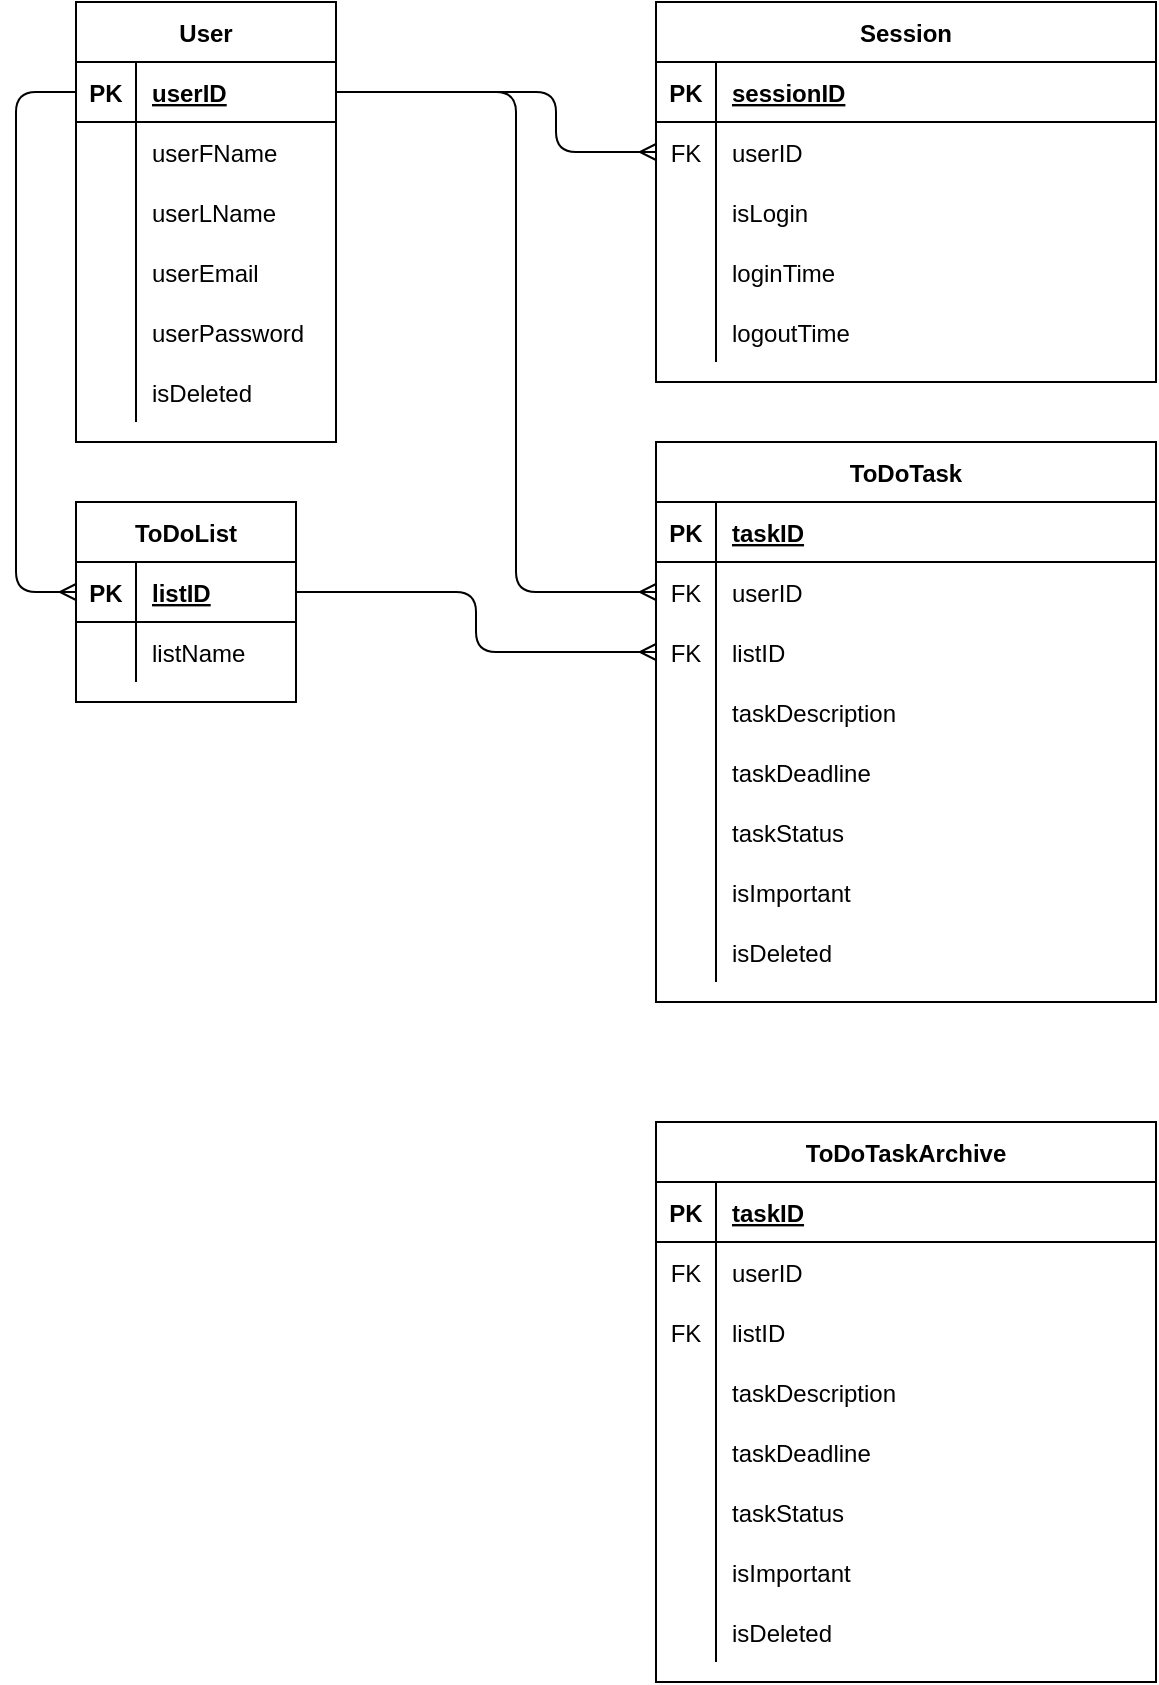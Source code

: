 <mxfile version="16.5.6" type="device"><diagram id="R2lEEEUBdFMjLlhIrx00" name="Page-1"><mxGraphModel dx="1977" dy="887" grid="1" gridSize="10" guides="1" tooltips="1" connect="1" arrows="1" fold="1" page="1" pageScale="1" pageWidth="850" pageHeight="1100" math="0" shadow="0" extFonts="Permanent Marker^https://fonts.googleapis.com/css?family=Permanent+Marker"><root><mxCell id="0"/><mxCell id="1" parent="0"/><mxCell id="C-vyLk0tnHw3VtMMgP7b-23" value="User" style="shape=table;startSize=30;container=1;collapsible=1;childLayout=tableLayout;fixedRows=1;rowLines=0;fontStyle=1;align=center;resizeLast=1;" parent="1" vertex="1"><mxGeometry x="110" y="80" width="130" height="220" as="geometry"/></mxCell><mxCell id="C-vyLk0tnHw3VtMMgP7b-24" value="" style="shape=partialRectangle;collapsible=0;dropTarget=0;pointerEvents=0;fillColor=none;points=[[0,0.5],[1,0.5]];portConstraint=eastwest;top=0;left=0;right=0;bottom=1;" parent="C-vyLk0tnHw3VtMMgP7b-23" vertex="1"><mxGeometry y="30" width="130" height="30" as="geometry"/></mxCell><mxCell id="C-vyLk0tnHw3VtMMgP7b-25" value="PK" style="shape=partialRectangle;overflow=hidden;connectable=0;fillColor=none;top=0;left=0;bottom=0;right=0;fontStyle=1;" parent="C-vyLk0tnHw3VtMMgP7b-24" vertex="1"><mxGeometry width="30" height="30" as="geometry"><mxRectangle width="30" height="30" as="alternateBounds"/></mxGeometry></mxCell><mxCell id="C-vyLk0tnHw3VtMMgP7b-26" value="userID" style="shape=partialRectangle;overflow=hidden;connectable=0;fillColor=none;top=0;left=0;bottom=0;right=0;align=left;spacingLeft=6;fontStyle=5;" parent="C-vyLk0tnHw3VtMMgP7b-24" vertex="1"><mxGeometry x="30" width="100" height="30" as="geometry"><mxRectangle width="100" height="30" as="alternateBounds"/></mxGeometry></mxCell><mxCell id="C-vyLk0tnHw3VtMMgP7b-27" value="" style="shape=partialRectangle;collapsible=0;dropTarget=0;pointerEvents=0;fillColor=none;points=[[0,0.5],[1,0.5]];portConstraint=eastwest;top=0;left=0;right=0;bottom=0;" parent="C-vyLk0tnHw3VtMMgP7b-23" vertex="1"><mxGeometry y="60" width="130" height="30" as="geometry"/></mxCell><mxCell id="C-vyLk0tnHw3VtMMgP7b-28" value="" style="shape=partialRectangle;overflow=hidden;connectable=0;fillColor=none;top=0;left=0;bottom=0;right=0;" parent="C-vyLk0tnHw3VtMMgP7b-27" vertex="1"><mxGeometry width="30" height="30" as="geometry"><mxRectangle width="30" height="30" as="alternateBounds"/></mxGeometry></mxCell><mxCell id="C-vyLk0tnHw3VtMMgP7b-29" value="userFName" style="shape=partialRectangle;overflow=hidden;connectable=0;fillColor=none;top=0;left=0;bottom=0;right=0;align=left;spacingLeft=6;" parent="C-vyLk0tnHw3VtMMgP7b-27" vertex="1"><mxGeometry x="30" width="100" height="30" as="geometry"><mxRectangle width="100" height="30" as="alternateBounds"/></mxGeometry></mxCell><mxCell id="SjHSkDhkNUhgwB8dkBwA-14" value="" style="shape=partialRectangle;collapsible=0;dropTarget=0;pointerEvents=0;fillColor=none;points=[[0,0.5],[1,0.5]];portConstraint=eastwest;top=0;left=0;right=0;bottom=0;" parent="C-vyLk0tnHw3VtMMgP7b-23" vertex="1"><mxGeometry y="90" width="130" height="30" as="geometry"/></mxCell><mxCell id="SjHSkDhkNUhgwB8dkBwA-15" value="" style="shape=partialRectangle;overflow=hidden;connectable=0;fillColor=none;top=0;left=0;bottom=0;right=0;" parent="SjHSkDhkNUhgwB8dkBwA-14" vertex="1"><mxGeometry width="30" height="30" as="geometry"><mxRectangle width="30" height="30" as="alternateBounds"/></mxGeometry></mxCell><mxCell id="SjHSkDhkNUhgwB8dkBwA-16" value="userLName" style="shape=partialRectangle;overflow=hidden;connectable=0;fillColor=none;top=0;left=0;bottom=0;right=0;align=left;spacingLeft=6;" parent="SjHSkDhkNUhgwB8dkBwA-14" vertex="1"><mxGeometry x="30" width="100" height="30" as="geometry"><mxRectangle width="100" height="30" as="alternateBounds"/></mxGeometry></mxCell><mxCell id="SjHSkDhkNUhgwB8dkBwA-8" value="" style="shape=partialRectangle;collapsible=0;dropTarget=0;pointerEvents=0;fillColor=none;points=[[0,0.5],[1,0.5]];portConstraint=eastwest;top=0;left=0;right=0;bottom=0;" parent="C-vyLk0tnHw3VtMMgP7b-23" vertex="1"><mxGeometry y="120" width="130" height="30" as="geometry"/></mxCell><mxCell id="SjHSkDhkNUhgwB8dkBwA-9" value="" style="shape=partialRectangle;overflow=hidden;connectable=0;fillColor=none;top=0;left=0;bottom=0;right=0;" parent="SjHSkDhkNUhgwB8dkBwA-8" vertex="1"><mxGeometry width="30" height="30" as="geometry"><mxRectangle width="30" height="30" as="alternateBounds"/></mxGeometry></mxCell><mxCell id="SjHSkDhkNUhgwB8dkBwA-10" value="userEmail" style="shape=partialRectangle;overflow=hidden;connectable=0;fillColor=none;top=0;left=0;bottom=0;right=0;align=left;spacingLeft=6;" parent="SjHSkDhkNUhgwB8dkBwA-8" vertex="1"><mxGeometry x="30" width="100" height="30" as="geometry"><mxRectangle width="100" height="30" as="alternateBounds"/></mxGeometry></mxCell><mxCell id="SjHSkDhkNUhgwB8dkBwA-11" value="" style="shape=partialRectangle;collapsible=0;dropTarget=0;pointerEvents=0;fillColor=none;points=[[0,0.5],[1,0.5]];portConstraint=eastwest;top=0;left=0;right=0;bottom=0;" parent="C-vyLk0tnHw3VtMMgP7b-23" vertex="1"><mxGeometry y="150" width="130" height="30" as="geometry"/></mxCell><mxCell id="SjHSkDhkNUhgwB8dkBwA-12" value="" style="shape=partialRectangle;overflow=hidden;connectable=0;fillColor=none;top=0;left=0;bottom=0;right=0;" parent="SjHSkDhkNUhgwB8dkBwA-11" vertex="1"><mxGeometry width="30" height="30" as="geometry"><mxRectangle width="30" height="30" as="alternateBounds"/></mxGeometry></mxCell><mxCell id="SjHSkDhkNUhgwB8dkBwA-13" value="userPassword" style="shape=partialRectangle;overflow=hidden;connectable=0;fillColor=none;top=0;left=0;bottom=0;right=0;align=left;spacingLeft=6;" parent="SjHSkDhkNUhgwB8dkBwA-11" vertex="1"><mxGeometry x="30" width="100" height="30" as="geometry"><mxRectangle width="100" height="30" as="alternateBounds"/></mxGeometry></mxCell><mxCell id="SjHSkDhkNUhgwB8dkBwA-23" value="" style="shape=partialRectangle;collapsible=0;dropTarget=0;pointerEvents=0;fillColor=none;points=[[0,0.5],[1,0.5]];portConstraint=eastwest;top=0;left=0;right=0;bottom=0;" parent="C-vyLk0tnHw3VtMMgP7b-23" vertex="1"><mxGeometry y="180" width="130" height="30" as="geometry"/></mxCell><mxCell id="SjHSkDhkNUhgwB8dkBwA-24" value="" style="shape=partialRectangle;overflow=hidden;connectable=0;fillColor=none;top=0;left=0;bottom=0;right=0;" parent="SjHSkDhkNUhgwB8dkBwA-23" vertex="1"><mxGeometry width="30" height="30" as="geometry"><mxRectangle width="30" height="30" as="alternateBounds"/></mxGeometry></mxCell><mxCell id="SjHSkDhkNUhgwB8dkBwA-25" value="isDeleted" style="shape=partialRectangle;overflow=hidden;connectable=0;fillColor=none;top=0;left=0;bottom=0;right=0;align=left;spacingLeft=6;" parent="SjHSkDhkNUhgwB8dkBwA-23" vertex="1"><mxGeometry x="30" width="100" height="30" as="geometry"><mxRectangle width="100" height="30" as="alternateBounds"/></mxGeometry></mxCell><mxCell id="SjHSkDhkNUhgwB8dkBwA-26" value="ToDoTask" style="shape=table;startSize=30;container=1;collapsible=1;childLayout=tableLayout;fixedRows=1;rowLines=0;fontStyle=1;align=center;resizeLast=1;" parent="1" vertex="1"><mxGeometry x="400" y="300" width="250" height="280" as="geometry"/></mxCell><mxCell id="SjHSkDhkNUhgwB8dkBwA-27" value="" style="shape=partialRectangle;collapsible=0;dropTarget=0;pointerEvents=0;fillColor=none;points=[[0,0.5],[1,0.5]];portConstraint=eastwest;top=0;left=0;right=0;bottom=1;" parent="SjHSkDhkNUhgwB8dkBwA-26" vertex="1"><mxGeometry y="30" width="250" height="30" as="geometry"/></mxCell><mxCell id="SjHSkDhkNUhgwB8dkBwA-28" value="PK" style="shape=partialRectangle;overflow=hidden;connectable=0;fillColor=none;top=0;left=0;bottom=0;right=0;fontStyle=1;" parent="SjHSkDhkNUhgwB8dkBwA-27" vertex="1"><mxGeometry width="30" height="30" as="geometry"><mxRectangle width="30" height="30" as="alternateBounds"/></mxGeometry></mxCell><mxCell id="SjHSkDhkNUhgwB8dkBwA-29" value="taskID" style="shape=partialRectangle;overflow=hidden;connectable=0;fillColor=none;top=0;left=0;bottom=0;right=0;align=left;spacingLeft=6;fontStyle=5;" parent="SjHSkDhkNUhgwB8dkBwA-27" vertex="1"><mxGeometry x="30" width="220" height="30" as="geometry"><mxRectangle width="220" height="30" as="alternateBounds"/></mxGeometry></mxCell><mxCell id="SjHSkDhkNUhgwB8dkBwA-64" value="" style="shape=partialRectangle;collapsible=0;dropTarget=0;pointerEvents=0;fillColor=none;points=[[0,0.5],[1,0.5]];portConstraint=eastwest;top=0;left=0;right=0;bottom=0;" parent="SjHSkDhkNUhgwB8dkBwA-26" vertex="1"><mxGeometry y="60" width="250" height="30" as="geometry"/></mxCell><mxCell id="SjHSkDhkNUhgwB8dkBwA-65" value="FK" style="shape=partialRectangle;overflow=hidden;connectable=0;fillColor=none;top=0;left=0;bottom=0;right=0;" parent="SjHSkDhkNUhgwB8dkBwA-64" vertex="1"><mxGeometry width="30" height="30" as="geometry"><mxRectangle width="30" height="30" as="alternateBounds"/></mxGeometry></mxCell><mxCell id="SjHSkDhkNUhgwB8dkBwA-66" value="userID" style="shape=partialRectangle;overflow=hidden;connectable=0;fillColor=none;top=0;left=0;bottom=0;right=0;align=left;spacingLeft=6;" parent="SjHSkDhkNUhgwB8dkBwA-64" vertex="1"><mxGeometry x="30" width="220" height="30" as="geometry"><mxRectangle width="220" height="30" as="alternateBounds"/></mxGeometry></mxCell><mxCell id="SjHSkDhkNUhgwB8dkBwA-39" value="" style="shape=partialRectangle;collapsible=0;dropTarget=0;pointerEvents=0;fillColor=none;points=[[0,0.5],[1,0.5]];portConstraint=eastwest;top=0;left=0;right=0;bottom=0;" parent="SjHSkDhkNUhgwB8dkBwA-26" vertex="1"><mxGeometry y="90" width="250" height="30" as="geometry"/></mxCell><mxCell id="SjHSkDhkNUhgwB8dkBwA-40" value="FK" style="shape=partialRectangle;overflow=hidden;connectable=0;fillColor=none;top=0;left=0;bottom=0;right=0;" parent="SjHSkDhkNUhgwB8dkBwA-39" vertex="1"><mxGeometry width="30" height="30" as="geometry"><mxRectangle width="30" height="30" as="alternateBounds"/></mxGeometry></mxCell><mxCell id="SjHSkDhkNUhgwB8dkBwA-41" value="listID" style="shape=partialRectangle;overflow=hidden;connectable=0;fillColor=none;top=0;left=0;bottom=0;right=0;align=left;spacingLeft=6;" parent="SjHSkDhkNUhgwB8dkBwA-39" vertex="1"><mxGeometry x="30" width="220" height="30" as="geometry"><mxRectangle width="220" height="30" as="alternateBounds"/></mxGeometry></mxCell><mxCell id="SjHSkDhkNUhgwB8dkBwA-30" value="" style="shape=partialRectangle;collapsible=0;dropTarget=0;pointerEvents=0;fillColor=none;points=[[0,0.5],[1,0.5]];portConstraint=eastwest;top=0;left=0;right=0;bottom=0;" parent="SjHSkDhkNUhgwB8dkBwA-26" vertex="1"><mxGeometry y="120" width="250" height="30" as="geometry"/></mxCell><mxCell id="SjHSkDhkNUhgwB8dkBwA-31" value="" style="shape=partialRectangle;overflow=hidden;connectable=0;fillColor=none;top=0;left=0;bottom=0;right=0;" parent="SjHSkDhkNUhgwB8dkBwA-30" vertex="1"><mxGeometry width="30" height="30" as="geometry"><mxRectangle width="30" height="30" as="alternateBounds"/></mxGeometry></mxCell><mxCell id="SjHSkDhkNUhgwB8dkBwA-32" value="taskDescription" style="shape=partialRectangle;overflow=hidden;connectable=0;fillColor=none;top=0;left=0;bottom=0;right=0;align=left;spacingLeft=6;" parent="SjHSkDhkNUhgwB8dkBwA-30" vertex="1"><mxGeometry x="30" width="220" height="30" as="geometry"><mxRectangle width="220" height="30" as="alternateBounds"/></mxGeometry></mxCell><mxCell id="SjHSkDhkNUhgwB8dkBwA-33" value="" style="shape=partialRectangle;collapsible=0;dropTarget=0;pointerEvents=0;fillColor=none;points=[[0,0.5],[1,0.5]];portConstraint=eastwest;top=0;left=0;right=0;bottom=0;" parent="SjHSkDhkNUhgwB8dkBwA-26" vertex="1"><mxGeometry y="150" width="250" height="30" as="geometry"/></mxCell><mxCell id="SjHSkDhkNUhgwB8dkBwA-34" value="" style="shape=partialRectangle;overflow=hidden;connectable=0;fillColor=none;top=0;left=0;bottom=0;right=0;" parent="SjHSkDhkNUhgwB8dkBwA-33" vertex="1"><mxGeometry width="30" height="30" as="geometry"><mxRectangle width="30" height="30" as="alternateBounds"/></mxGeometry></mxCell><mxCell id="SjHSkDhkNUhgwB8dkBwA-35" value="taskDeadline" style="shape=partialRectangle;overflow=hidden;connectable=0;fillColor=none;top=0;left=0;bottom=0;right=0;align=left;spacingLeft=6;" parent="SjHSkDhkNUhgwB8dkBwA-33" vertex="1"><mxGeometry x="30" width="220" height="30" as="geometry"><mxRectangle width="220" height="30" as="alternateBounds"/></mxGeometry></mxCell><mxCell id="SjHSkDhkNUhgwB8dkBwA-42" value="" style="shape=partialRectangle;collapsible=0;dropTarget=0;pointerEvents=0;fillColor=none;points=[[0,0.5],[1,0.5]];portConstraint=eastwest;top=0;left=0;right=0;bottom=0;" parent="SjHSkDhkNUhgwB8dkBwA-26" vertex="1"><mxGeometry y="180" width="250" height="30" as="geometry"/></mxCell><mxCell id="SjHSkDhkNUhgwB8dkBwA-43" value="" style="shape=partialRectangle;overflow=hidden;connectable=0;fillColor=none;top=0;left=0;bottom=0;right=0;" parent="SjHSkDhkNUhgwB8dkBwA-42" vertex="1"><mxGeometry width="30" height="30" as="geometry"><mxRectangle width="30" height="30" as="alternateBounds"/></mxGeometry></mxCell><mxCell id="SjHSkDhkNUhgwB8dkBwA-44" value="taskStatus" style="shape=partialRectangle;overflow=hidden;connectable=0;fillColor=none;top=0;left=0;bottom=0;right=0;align=left;spacingLeft=6;" parent="SjHSkDhkNUhgwB8dkBwA-42" vertex="1"><mxGeometry x="30" width="220" height="30" as="geometry"><mxRectangle width="220" height="30" as="alternateBounds"/></mxGeometry></mxCell><mxCell id="SjHSkDhkNUhgwB8dkBwA-36" value="" style="shape=partialRectangle;collapsible=0;dropTarget=0;pointerEvents=0;fillColor=none;points=[[0,0.5],[1,0.5]];portConstraint=eastwest;top=0;left=0;right=0;bottom=0;" parent="SjHSkDhkNUhgwB8dkBwA-26" vertex="1"><mxGeometry y="210" width="250" height="30" as="geometry"/></mxCell><mxCell id="SjHSkDhkNUhgwB8dkBwA-37" value="" style="shape=partialRectangle;overflow=hidden;connectable=0;fillColor=none;top=0;left=0;bottom=0;right=0;" parent="SjHSkDhkNUhgwB8dkBwA-36" vertex="1"><mxGeometry width="30" height="30" as="geometry"><mxRectangle width="30" height="30" as="alternateBounds"/></mxGeometry></mxCell><mxCell id="SjHSkDhkNUhgwB8dkBwA-38" value="isImportant" style="shape=partialRectangle;overflow=hidden;connectable=0;fillColor=none;top=0;left=0;bottom=0;right=0;align=left;spacingLeft=6;" parent="SjHSkDhkNUhgwB8dkBwA-36" vertex="1"><mxGeometry x="30" width="220" height="30" as="geometry"><mxRectangle width="220" height="30" as="alternateBounds"/></mxGeometry></mxCell><mxCell id="SjHSkDhkNUhgwB8dkBwA-45" value="" style="shape=partialRectangle;collapsible=0;dropTarget=0;pointerEvents=0;fillColor=none;points=[[0,0.5],[1,0.5]];portConstraint=eastwest;top=0;left=0;right=0;bottom=0;" parent="SjHSkDhkNUhgwB8dkBwA-26" vertex="1"><mxGeometry y="240" width="250" height="30" as="geometry"/></mxCell><mxCell id="SjHSkDhkNUhgwB8dkBwA-46" value="" style="shape=partialRectangle;overflow=hidden;connectable=0;fillColor=none;top=0;left=0;bottom=0;right=0;" parent="SjHSkDhkNUhgwB8dkBwA-45" vertex="1"><mxGeometry width="30" height="30" as="geometry"><mxRectangle width="30" height="30" as="alternateBounds"/></mxGeometry></mxCell><mxCell id="SjHSkDhkNUhgwB8dkBwA-47" value="isDeleted" style="shape=partialRectangle;overflow=hidden;connectable=0;fillColor=none;top=0;left=0;bottom=0;right=0;align=left;spacingLeft=6;" parent="SjHSkDhkNUhgwB8dkBwA-45" vertex="1"><mxGeometry x="30" width="220" height="30" as="geometry"><mxRectangle width="220" height="30" as="alternateBounds"/></mxGeometry></mxCell><mxCell id="SjHSkDhkNUhgwB8dkBwA-70" value="Session" style="shape=table;startSize=30;container=1;collapsible=1;childLayout=tableLayout;fixedRows=1;rowLines=0;fontStyle=1;align=center;resizeLast=1;" parent="1" vertex="1"><mxGeometry x="400" y="80" width="250" height="190" as="geometry"/></mxCell><mxCell id="SjHSkDhkNUhgwB8dkBwA-71" value="" style="shape=partialRectangle;collapsible=0;dropTarget=0;pointerEvents=0;fillColor=none;points=[[0,0.5],[1,0.5]];portConstraint=eastwest;top=0;left=0;right=0;bottom=1;" parent="SjHSkDhkNUhgwB8dkBwA-70" vertex="1"><mxGeometry y="30" width="250" height="30" as="geometry"/></mxCell><mxCell id="SjHSkDhkNUhgwB8dkBwA-72" value="PK" style="shape=partialRectangle;overflow=hidden;connectable=0;fillColor=none;top=0;left=0;bottom=0;right=0;fontStyle=1;" parent="SjHSkDhkNUhgwB8dkBwA-71" vertex="1"><mxGeometry width="30" height="30" as="geometry"><mxRectangle width="30" height="30" as="alternateBounds"/></mxGeometry></mxCell><mxCell id="SjHSkDhkNUhgwB8dkBwA-73" value="sessionID" style="shape=partialRectangle;overflow=hidden;connectable=0;fillColor=none;top=0;left=0;bottom=0;right=0;align=left;spacingLeft=6;fontStyle=5;" parent="SjHSkDhkNUhgwB8dkBwA-71" vertex="1"><mxGeometry x="30" width="220" height="30" as="geometry"><mxRectangle width="220" height="30" as="alternateBounds"/></mxGeometry></mxCell><mxCell id="SjHSkDhkNUhgwB8dkBwA-74" value="" style="shape=partialRectangle;collapsible=0;dropTarget=0;pointerEvents=0;fillColor=none;points=[[0,0.5],[1,0.5]];portConstraint=eastwest;top=0;left=0;right=0;bottom=0;" parent="SjHSkDhkNUhgwB8dkBwA-70" vertex="1"><mxGeometry y="60" width="250" height="30" as="geometry"/></mxCell><mxCell id="SjHSkDhkNUhgwB8dkBwA-75" value="FK" style="shape=partialRectangle;overflow=hidden;connectable=0;fillColor=none;top=0;left=0;bottom=0;right=0;" parent="SjHSkDhkNUhgwB8dkBwA-74" vertex="1"><mxGeometry width="30" height="30" as="geometry"><mxRectangle width="30" height="30" as="alternateBounds"/></mxGeometry></mxCell><mxCell id="SjHSkDhkNUhgwB8dkBwA-76" value="userID" style="shape=partialRectangle;overflow=hidden;connectable=0;fillColor=none;top=0;left=0;bottom=0;right=0;align=left;spacingLeft=6;" parent="SjHSkDhkNUhgwB8dkBwA-74" vertex="1"><mxGeometry x="30" width="220" height="30" as="geometry"><mxRectangle width="220" height="30" as="alternateBounds"/></mxGeometry></mxCell><mxCell id="SjHSkDhkNUhgwB8dkBwA-115" value="" style="shape=partialRectangle;collapsible=0;dropTarget=0;pointerEvents=0;fillColor=none;points=[[0,0.5],[1,0.5]];portConstraint=eastwest;top=0;left=0;right=0;bottom=0;" parent="SjHSkDhkNUhgwB8dkBwA-70" vertex="1"><mxGeometry y="90" width="250" height="30" as="geometry"/></mxCell><mxCell id="SjHSkDhkNUhgwB8dkBwA-116" value="" style="shape=partialRectangle;overflow=hidden;connectable=0;fillColor=none;top=0;left=0;bottom=0;right=0;" parent="SjHSkDhkNUhgwB8dkBwA-115" vertex="1"><mxGeometry width="30" height="30" as="geometry"><mxRectangle width="30" height="30" as="alternateBounds"/></mxGeometry></mxCell><mxCell id="SjHSkDhkNUhgwB8dkBwA-117" value="isLogin" style="shape=partialRectangle;overflow=hidden;connectable=0;fillColor=none;top=0;left=0;bottom=0;right=0;align=left;spacingLeft=6;" parent="SjHSkDhkNUhgwB8dkBwA-115" vertex="1"><mxGeometry x="30" width="220" height="30" as="geometry"><mxRectangle width="220" height="30" as="alternateBounds"/></mxGeometry></mxCell><mxCell id="SjHSkDhkNUhgwB8dkBwA-77" value="" style="shape=partialRectangle;collapsible=0;dropTarget=0;pointerEvents=0;fillColor=none;points=[[0,0.5],[1,0.5]];portConstraint=eastwest;top=0;left=0;right=0;bottom=0;" parent="SjHSkDhkNUhgwB8dkBwA-70" vertex="1"><mxGeometry y="120" width="250" height="30" as="geometry"/></mxCell><mxCell id="SjHSkDhkNUhgwB8dkBwA-78" value="" style="shape=partialRectangle;overflow=hidden;connectable=0;fillColor=none;top=0;left=0;bottom=0;right=0;" parent="SjHSkDhkNUhgwB8dkBwA-77" vertex="1"><mxGeometry width="30" height="30" as="geometry"><mxRectangle width="30" height="30" as="alternateBounds"/></mxGeometry></mxCell><mxCell id="SjHSkDhkNUhgwB8dkBwA-79" value="loginTime" style="shape=partialRectangle;overflow=hidden;connectable=0;fillColor=none;top=0;left=0;bottom=0;right=0;align=left;spacingLeft=6;" parent="SjHSkDhkNUhgwB8dkBwA-77" vertex="1"><mxGeometry x="30" width="220" height="30" as="geometry"><mxRectangle width="220" height="30" as="alternateBounds"/></mxGeometry></mxCell><mxCell id="SjHSkDhkNUhgwB8dkBwA-81" value="" style="shape=partialRectangle;collapsible=0;dropTarget=0;pointerEvents=0;fillColor=none;points=[[0,0.5],[1,0.5]];portConstraint=eastwest;top=0;left=0;right=0;bottom=0;" parent="SjHSkDhkNUhgwB8dkBwA-70" vertex="1"><mxGeometry y="150" width="250" height="30" as="geometry"/></mxCell><mxCell id="SjHSkDhkNUhgwB8dkBwA-82" value="" style="shape=partialRectangle;overflow=hidden;connectable=0;fillColor=none;top=0;left=0;bottom=0;right=0;" parent="SjHSkDhkNUhgwB8dkBwA-81" vertex="1"><mxGeometry width="30" height="30" as="geometry"><mxRectangle width="30" height="30" as="alternateBounds"/></mxGeometry></mxCell><mxCell id="SjHSkDhkNUhgwB8dkBwA-83" value="logoutTime" style="shape=partialRectangle;overflow=hidden;connectable=0;fillColor=none;top=0;left=0;bottom=0;right=0;align=left;spacingLeft=6;" parent="SjHSkDhkNUhgwB8dkBwA-81" vertex="1"><mxGeometry x="30" width="220" height="30" as="geometry"><mxRectangle width="220" height="30" as="alternateBounds"/></mxGeometry></mxCell><mxCell id="SjHSkDhkNUhgwB8dkBwA-91" value="ToDoList" style="shape=table;startSize=30;container=1;collapsible=1;childLayout=tableLayout;fixedRows=1;rowLines=0;fontStyle=1;align=center;resizeLast=1;" parent="1" vertex="1"><mxGeometry x="110" y="330" width="110" height="100" as="geometry"/></mxCell><mxCell id="SjHSkDhkNUhgwB8dkBwA-92" value="" style="shape=tableRow;horizontal=0;startSize=0;swimlaneHead=0;swimlaneBody=0;fillColor=none;collapsible=0;dropTarget=0;points=[[0,0.5],[1,0.5]];portConstraint=eastwest;top=0;left=0;right=0;bottom=1;" parent="SjHSkDhkNUhgwB8dkBwA-91" vertex="1"><mxGeometry y="30" width="110" height="30" as="geometry"/></mxCell><mxCell id="SjHSkDhkNUhgwB8dkBwA-93" value="PK" style="shape=partialRectangle;connectable=0;fillColor=none;top=0;left=0;bottom=0;right=0;fontStyle=1;overflow=hidden;" parent="SjHSkDhkNUhgwB8dkBwA-92" vertex="1"><mxGeometry width="30" height="30" as="geometry"><mxRectangle width="30" height="30" as="alternateBounds"/></mxGeometry></mxCell><mxCell id="SjHSkDhkNUhgwB8dkBwA-94" value="listID" style="shape=partialRectangle;connectable=0;fillColor=none;top=0;left=0;bottom=0;right=0;align=left;spacingLeft=6;fontStyle=5;overflow=hidden;" parent="SjHSkDhkNUhgwB8dkBwA-92" vertex="1"><mxGeometry x="30" width="80" height="30" as="geometry"><mxRectangle width="80" height="30" as="alternateBounds"/></mxGeometry></mxCell><mxCell id="SjHSkDhkNUhgwB8dkBwA-98" value="" style="shape=tableRow;horizontal=0;startSize=0;swimlaneHead=0;swimlaneBody=0;fillColor=none;collapsible=0;dropTarget=0;points=[[0,0.5],[1,0.5]];portConstraint=eastwest;top=0;left=0;right=0;bottom=0;" parent="SjHSkDhkNUhgwB8dkBwA-91" vertex="1"><mxGeometry y="60" width="110" height="30" as="geometry"/></mxCell><mxCell id="SjHSkDhkNUhgwB8dkBwA-99" value="" style="shape=partialRectangle;connectable=0;fillColor=none;top=0;left=0;bottom=0;right=0;editable=1;overflow=hidden;" parent="SjHSkDhkNUhgwB8dkBwA-98" vertex="1"><mxGeometry width="30" height="30" as="geometry"><mxRectangle width="30" height="30" as="alternateBounds"/></mxGeometry></mxCell><mxCell id="SjHSkDhkNUhgwB8dkBwA-100" value="listName" style="shape=partialRectangle;connectable=0;fillColor=none;top=0;left=0;bottom=0;right=0;align=left;spacingLeft=6;overflow=hidden;" parent="SjHSkDhkNUhgwB8dkBwA-98" vertex="1"><mxGeometry x="30" width="80" height="30" as="geometry"><mxRectangle width="80" height="30" as="alternateBounds"/></mxGeometry></mxCell><mxCell id="SjHSkDhkNUhgwB8dkBwA-108" style="edgeStyle=orthogonalEdgeStyle;rounded=1;orthogonalLoop=1;jettySize=auto;html=1;endArrow=ERmany;endFill=0;" parent="1" source="SjHSkDhkNUhgwB8dkBwA-92" target="SjHSkDhkNUhgwB8dkBwA-39" edge="1"><mxGeometry relative="1" as="geometry"><Array as="points"><mxPoint x="310" y="375"/><mxPoint x="310" y="405"/></Array></mxGeometry></mxCell><mxCell id="SjHSkDhkNUhgwB8dkBwA-125" style="edgeStyle=orthogonalEdgeStyle;rounded=1;orthogonalLoop=1;jettySize=auto;html=1;endArrow=ERmany;endFill=0;" parent="1" source="C-vyLk0tnHw3VtMMgP7b-24" target="SjHSkDhkNUhgwB8dkBwA-92" edge="1"><mxGeometry relative="1" as="geometry"><mxPoint x="80" y="380" as="targetPoint"/><Array as="points"><mxPoint x="80" y="125"/><mxPoint x="80" y="375"/></Array></mxGeometry></mxCell><mxCell id="SjHSkDhkNUhgwB8dkBwA-126" style="edgeStyle=orthogonalEdgeStyle;rounded=1;orthogonalLoop=1;jettySize=auto;html=1;exitX=1;exitY=0.5;exitDx=0;exitDy=0;endArrow=ERmany;endFill=0;" parent="1" source="C-vyLk0tnHw3VtMMgP7b-24" target="SjHSkDhkNUhgwB8dkBwA-64" edge="1"><mxGeometry relative="1" as="geometry"><Array as="points"><mxPoint x="330" y="125"/><mxPoint x="330" y="375"/></Array></mxGeometry></mxCell><mxCell id="SjHSkDhkNUhgwB8dkBwA-127" style="edgeStyle=orthogonalEdgeStyle;rounded=1;orthogonalLoop=1;jettySize=auto;html=1;endArrow=ERmany;endFill=0;" parent="1" source="C-vyLk0tnHw3VtMMgP7b-24" target="SjHSkDhkNUhgwB8dkBwA-74" edge="1"><mxGeometry relative="1" as="geometry"><Array as="points"><mxPoint x="350" y="125"/><mxPoint x="350" y="155"/></Array></mxGeometry></mxCell><mxCell id="knjR1LlYA3tW0Qivb9FS-1" value="ToDoTaskArchive" style="shape=table;startSize=30;container=1;collapsible=1;childLayout=tableLayout;fixedRows=1;rowLines=0;fontStyle=1;align=center;resizeLast=1;" vertex="1" parent="1"><mxGeometry x="400" y="640" width="250" height="280" as="geometry"/></mxCell><mxCell id="knjR1LlYA3tW0Qivb9FS-2" value="" style="shape=partialRectangle;collapsible=0;dropTarget=0;pointerEvents=0;fillColor=none;points=[[0,0.5],[1,0.5]];portConstraint=eastwest;top=0;left=0;right=0;bottom=1;" vertex="1" parent="knjR1LlYA3tW0Qivb9FS-1"><mxGeometry y="30" width="250" height="30" as="geometry"/></mxCell><mxCell id="knjR1LlYA3tW0Qivb9FS-3" value="PK" style="shape=partialRectangle;overflow=hidden;connectable=0;fillColor=none;top=0;left=0;bottom=0;right=0;fontStyle=1;" vertex="1" parent="knjR1LlYA3tW0Qivb9FS-2"><mxGeometry width="30" height="30" as="geometry"><mxRectangle width="30" height="30" as="alternateBounds"/></mxGeometry></mxCell><mxCell id="knjR1LlYA3tW0Qivb9FS-4" value="taskID" style="shape=partialRectangle;overflow=hidden;connectable=0;fillColor=none;top=0;left=0;bottom=0;right=0;align=left;spacingLeft=6;fontStyle=5;" vertex="1" parent="knjR1LlYA3tW0Qivb9FS-2"><mxGeometry x="30" width="220" height="30" as="geometry"><mxRectangle width="220" height="30" as="alternateBounds"/></mxGeometry></mxCell><mxCell id="knjR1LlYA3tW0Qivb9FS-5" value="" style="shape=partialRectangle;collapsible=0;dropTarget=0;pointerEvents=0;fillColor=none;points=[[0,0.5],[1,0.5]];portConstraint=eastwest;top=0;left=0;right=0;bottom=0;" vertex="1" parent="knjR1LlYA3tW0Qivb9FS-1"><mxGeometry y="60" width="250" height="30" as="geometry"/></mxCell><mxCell id="knjR1LlYA3tW0Qivb9FS-6" value="FK" style="shape=partialRectangle;overflow=hidden;connectable=0;fillColor=none;top=0;left=0;bottom=0;right=0;" vertex="1" parent="knjR1LlYA3tW0Qivb9FS-5"><mxGeometry width="30" height="30" as="geometry"><mxRectangle width="30" height="30" as="alternateBounds"/></mxGeometry></mxCell><mxCell id="knjR1LlYA3tW0Qivb9FS-7" value="userID" style="shape=partialRectangle;overflow=hidden;connectable=0;fillColor=none;top=0;left=0;bottom=0;right=0;align=left;spacingLeft=6;" vertex="1" parent="knjR1LlYA3tW0Qivb9FS-5"><mxGeometry x="30" width="220" height="30" as="geometry"><mxRectangle width="220" height="30" as="alternateBounds"/></mxGeometry></mxCell><mxCell id="knjR1LlYA3tW0Qivb9FS-8" value="" style="shape=partialRectangle;collapsible=0;dropTarget=0;pointerEvents=0;fillColor=none;points=[[0,0.5],[1,0.5]];portConstraint=eastwest;top=0;left=0;right=0;bottom=0;" vertex="1" parent="knjR1LlYA3tW0Qivb9FS-1"><mxGeometry y="90" width="250" height="30" as="geometry"/></mxCell><mxCell id="knjR1LlYA3tW0Qivb9FS-9" value="FK" style="shape=partialRectangle;overflow=hidden;connectable=0;fillColor=none;top=0;left=0;bottom=0;right=0;" vertex="1" parent="knjR1LlYA3tW0Qivb9FS-8"><mxGeometry width="30" height="30" as="geometry"><mxRectangle width="30" height="30" as="alternateBounds"/></mxGeometry></mxCell><mxCell id="knjR1LlYA3tW0Qivb9FS-10" value="listID" style="shape=partialRectangle;overflow=hidden;connectable=0;fillColor=none;top=0;left=0;bottom=0;right=0;align=left;spacingLeft=6;" vertex="1" parent="knjR1LlYA3tW0Qivb9FS-8"><mxGeometry x="30" width="220" height="30" as="geometry"><mxRectangle width="220" height="30" as="alternateBounds"/></mxGeometry></mxCell><mxCell id="knjR1LlYA3tW0Qivb9FS-11" value="" style="shape=partialRectangle;collapsible=0;dropTarget=0;pointerEvents=0;fillColor=none;points=[[0,0.5],[1,0.5]];portConstraint=eastwest;top=0;left=0;right=0;bottom=0;" vertex="1" parent="knjR1LlYA3tW0Qivb9FS-1"><mxGeometry y="120" width="250" height="30" as="geometry"/></mxCell><mxCell id="knjR1LlYA3tW0Qivb9FS-12" value="" style="shape=partialRectangle;overflow=hidden;connectable=0;fillColor=none;top=0;left=0;bottom=0;right=0;" vertex="1" parent="knjR1LlYA3tW0Qivb9FS-11"><mxGeometry width="30" height="30" as="geometry"><mxRectangle width="30" height="30" as="alternateBounds"/></mxGeometry></mxCell><mxCell id="knjR1LlYA3tW0Qivb9FS-13" value="taskDescription" style="shape=partialRectangle;overflow=hidden;connectable=0;fillColor=none;top=0;left=0;bottom=0;right=0;align=left;spacingLeft=6;" vertex="1" parent="knjR1LlYA3tW0Qivb9FS-11"><mxGeometry x="30" width="220" height="30" as="geometry"><mxRectangle width="220" height="30" as="alternateBounds"/></mxGeometry></mxCell><mxCell id="knjR1LlYA3tW0Qivb9FS-14" value="" style="shape=partialRectangle;collapsible=0;dropTarget=0;pointerEvents=0;fillColor=none;points=[[0,0.5],[1,0.5]];portConstraint=eastwest;top=0;left=0;right=0;bottom=0;" vertex="1" parent="knjR1LlYA3tW0Qivb9FS-1"><mxGeometry y="150" width="250" height="30" as="geometry"/></mxCell><mxCell id="knjR1LlYA3tW0Qivb9FS-15" value="" style="shape=partialRectangle;overflow=hidden;connectable=0;fillColor=none;top=0;left=0;bottom=0;right=0;" vertex="1" parent="knjR1LlYA3tW0Qivb9FS-14"><mxGeometry width="30" height="30" as="geometry"><mxRectangle width="30" height="30" as="alternateBounds"/></mxGeometry></mxCell><mxCell id="knjR1LlYA3tW0Qivb9FS-16" value="taskDeadline" style="shape=partialRectangle;overflow=hidden;connectable=0;fillColor=none;top=0;left=0;bottom=0;right=0;align=left;spacingLeft=6;" vertex="1" parent="knjR1LlYA3tW0Qivb9FS-14"><mxGeometry x="30" width="220" height="30" as="geometry"><mxRectangle width="220" height="30" as="alternateBounds"/></mxGeometry></mxCell><mxCell id="knjR1LlYA3tW0Qivb9FS-17" value="" style="shape=partialRectangle;collapsible=0;dropTarget=0;pointerEvents=0;fillColor=none;points=[[0,0.5],[1,0.5]];portConstraint=eastwest;top=0;left=0;right=0;bottom=0;" vertex="1" parent="knjR1LlYA3tW0Qivb9FS-1"><mxGeometry y="180" width="250" height="30" as="geometry"/></mxCell><mxCell id="knjR1LlYA3tW0Qivb9FS-18" value="" style="shape=partialRectangle;overflow=hidden;connectable=0;fillColor=none;top=0;left=0;bottom=0;right=0;" vertex="1" parent="knjR1LlYA3tW0Qivb9FS-17"><mxGeometry width="30" height="30" as="geometry"><mxRectangle width="30" height="30" as="alternateBounds"/></mxGeometry></mxCell><mxCell id="knjR1LlYA3tW0Qivb9FS-19" value="taskStatus" style="shape=partialRectangle;overflow=hidden;connectable=0;fillColor=none;top=0;left=0;bottom=0;right=0;align=left;spacingLeft=6;" vertex="1" parent="knjR1LlYA3tW0Qivb9FS-17"><mxGeometry x="30" width="220" height="30" as="geometry"><mxRectangle width="220" height="30" as="alternateBounds"/></mxGeometry></mxCell><mxCell id="knjR1LlYA3tW0Qivb9FS-20" value="" style="shape=partialRectangle;collapsible=0;dropTarget=0;pointerEvents=0;fillColor=none;points=[[0,0.5],[1,0.5]];portConstraint=eastwest;top=0;left=0;right=0;bottom=0;" vertex="1" parent="knjR1LlYA3tW0Qivb9FS-1"><mxGeometry y="210" width="250" height="30" as="geometry"/></mxCell><mxCell id="knjR1LlYA3tW0Qivb9FS-21" value="" style="shape=partialRectangle;overflow=hidden;connectable=0;fillColor=none;top=0;left=0;bottom=0;right=0;" vertex="1" parent="knjR1LlYA3tW0Qivb9FS-20"><mxGeometry width="30" height="30" as="geometry"><mxRectangle width="30" height="30" as="alternateBounds"/></mxGeometry></mxCell><mxCell id="knjR1LlYA3tW0Qivb9FS-22" value="isImportant" style="shape=partialRectangle;overflow=hidden;connectable=0;fillColor=none;top=0;left=0;bottom=0;right=0;align=left;spacingLeft=6;" vertex="1" parent="knjR1LlYA3tW0Qivb9FS-20"><mxGeometry x="30" width="220" height="30" as="geometry"><mxRectangle width="220" height="30" as="alternateBounds"/></mxGeometry></mxCell><mxCell id="knjR1LlYA3tW0Qivb9FS-23" value="" style="shape=partialRectangle;collapsible=0;dropTarget=0;pointerEvents=0;fillColor=none;points=[[0,0.5],[1,0.5]];portConstraint=eastwest;top=0;left=0;right=0;bottom=0;" vertex="1" parent="knjR1LlYA3tW0Qivb9FS-1"><mxGeometry y="240" width="250" height="30" as="geometry"/></mxCell><mxCell id="knjR1LlYA3tW0Qivb9FS-24" value="" style="shape=partialRectangle;overflow=hidden;connectable=0;fillColor=none;top=0;left=0;bottom=0;right=0;" vertex="1" parent="knjR1LlYA3tW0Qivb9FS-23"><mxGeometry width="30" height="30" as="geometry"><mxRectangle width="30" height="30" as="alternateBounds"/></mxGeometry></mxCell><mxCell id="knjR1LlYA3tW0Qivb9FS-25" value="isDeleted" style="shape=partialRectangle;overflow=hidden;connectable=0;fillColor=none;top=0;left=0;bottom=0;right=0;align=left;spacingLeft=6;" vertex="1" parent="knjR1LlYA3tW0Qivb9FS-23"><mxGeometry x="30" width="220" height="30" as="geometry"><mxRectangle width="220" height="30" as="alternateBounds"/></mxGeometry></mxCell></root></mxGraphModel></diagram></mxfile>